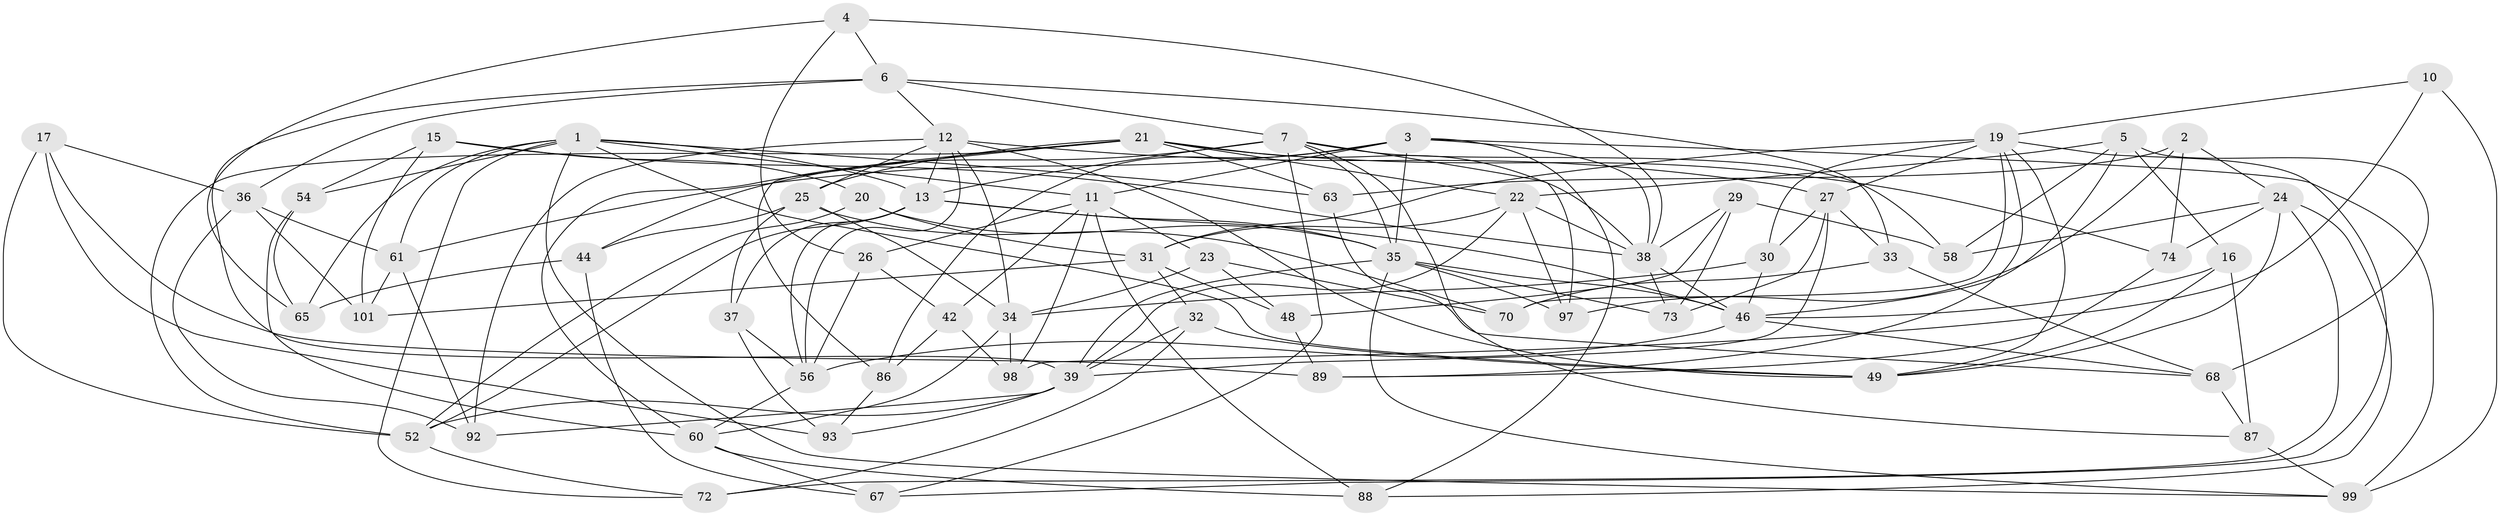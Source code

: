 // original degree distribution, {4: 1.0}
// Generated by graph-tools (version 1.1) at 2025/20/03/04/25 18:20:46]
// undirected, 63 vertices, 163 edges
graph export_dot {
graph [start="1"]
  node [color=gray90,style=filled];
  1 [super="+95+59"];
  2;
  3 [super="+8"];
  4;
  5 [super="+85"];
  6 [super="+9"];
  7 [super="+18"];
  10;
  11 [super="+82+64"];
  12 [super="+77+81"];
  13 [super="+50+41"];
  15;
  16;
  17;
  19 [super="+79+28"];
  20;
  21 [super="+62"];
  22 [super="+75"];
  23;
  24 [super="+45"];
  25 [super="+84"];
  26;
  27 [super="+94"];
  29;
  30;
  31 [super="+55"];
  32;
  33;
  34 [super="+51"];
  35 [super="+78+43+103"];
  36 [super="+40"];
  37;
  38 [super="+53"];
  39 [super="+100+102"];
  42;
  44;
  46 [super="+57+80"];
  48;
  49 [super="+91"];
  52 [super="+83"];
  54;
  56 [super="+96"];
  58;
  60 [super="+105"];
  61 [super="+90"];
  63;
  65;
  67;
  68 [super="+104"];
  70;
  72;
  73;
  74;
  86;
  87;
  88;
  89;
  92;
  93;
  97;
  98;
  99 [super="+106"];
  101;
  1 -- 63;
  1 -- 13 [weight=2];
  1 -- 99;
  1 -- 61;
  1 -- 49;
  1 -- 65;
  1 -- 54;
  1 -- 72;
  1 -- 11;
  2 -- 24;
  2 -- 97;
  2 -- 74;
  2 -- 63;
  3 -- 61;
  3 -- 86;
  3 -- 11 [weight=2];
  3 -- 99;
  3 -- 35;
  3 -- 38;
  3 -- 88;
  4 -- 26;
  4 -- 65;
  4 -- 6;
  4 -- 38;
  5 -- 68 [weight=2];
  5 -- 16;
  5 -- 46;
  5 -- 58;
  5 -- 22;
  6 -- 12;
  6 -- 33;
  6 -- 36;
  6 -- 39;
  6 -- 7;
  7 -- 44;
  7 -- 97;
  7 -- 35;
  7 -- 67;
  7 -- 87;
  7 -- 58;
  7 -- 13;
  10 -- 19;
  10 -- 98;
  10 -- 99 [weight=2];
  11 -- 88;
  11 -- 26;
  11 -- 42;
  11 -- 98;
  11 -- 23;
  12 -- 34;
  12 -- 56;
  12 -- 49;
  12 -- 13;
  12 -- 25;
  12 -- 27;
  12 -- 92;
  13 -- 52;
  13 -- 37;
  13 -- 56;
  13 -- 46;
  13 -- 35 [weight=2];
  15 -- 38;
  15 -- 101;
  15 -- 54;
  15 -- 20;
  16 -- 46;
  16 -- 49;
  16 -- 87;
  17 -- 93;
  17 -- 89;
  17 -- 36;
  17 -- 52;
  19 -- 49;
  19 -- 27;
  19 -- 67;
  19 -- 70;
  19 -- 89;
  19 -- 30;
  19 -- 31;
  20 -- 35;
  20 -- 52;
  20 -- 31;
  21 -- 63;
  21 -- 25;
  21 -- 60;
  21 -- 52;
  21 -- 38;
  21 -- 22;
  21 -- 86;
  21 -- 74;
  22 -- 97;
  22 -- 31;
  22 -- 39;
  22 -- 38;
  23 -- 48;
  23 -- 70;
  23 -- 34;
  24 -- 88;
  24 -- 58;
  24 -- 72;
  24 -- 74;
  24 -- 49;
  25 -- 44;
  25 -- 70;
  25 -- 34;
  25 -- 37;
  26 -- 42;
  26 -- 56;
  27 -- 30;
  27 -- 73;
  27 -- 33;
  27 -- 39;
  29 -- 73;
  29 -- 48;
  29 -- 58;
  29 -- 38;
  30 -- 46;
  30 -- 34;
  31 -- 32;
  31 -- 48;
  31 -- 101;
  32 -- 72;
  32 -- 39;
  32 -- 49;
  33 -- 70;
  33 -- 68;
  34 -- 98;
  34 -- 60;
  35 -- 99;
  35 -- 73;
  35 -- 46;
  35 -- 97;
  35 -- 39;
  36 -- 61 [weight=2];
  36 -- 101;
  36 -- 92;
  37 -- 93;
  37 -- 56;
  38 -- 73;
  38 -- 46;
  39 -- 52;
  39 -- 92;
  39 -- 93;
  42 -- 86;
  42 -- 98;
  44 -- 65;
  44 -- 67;
  46 -- 68;
  46 -- 56;
  48 -- 89;
  52 -- 72;
  54 -- 65;
  54 -- 60;
  56 -- 60;
  60 -- 88;
  60 -- 67;
  61 -- 101;
  61 -- 92;
  63 -- 68;
  68 -- 87;
  74 -- 89;
  86 -- 93;
  87 -- 99;
}
